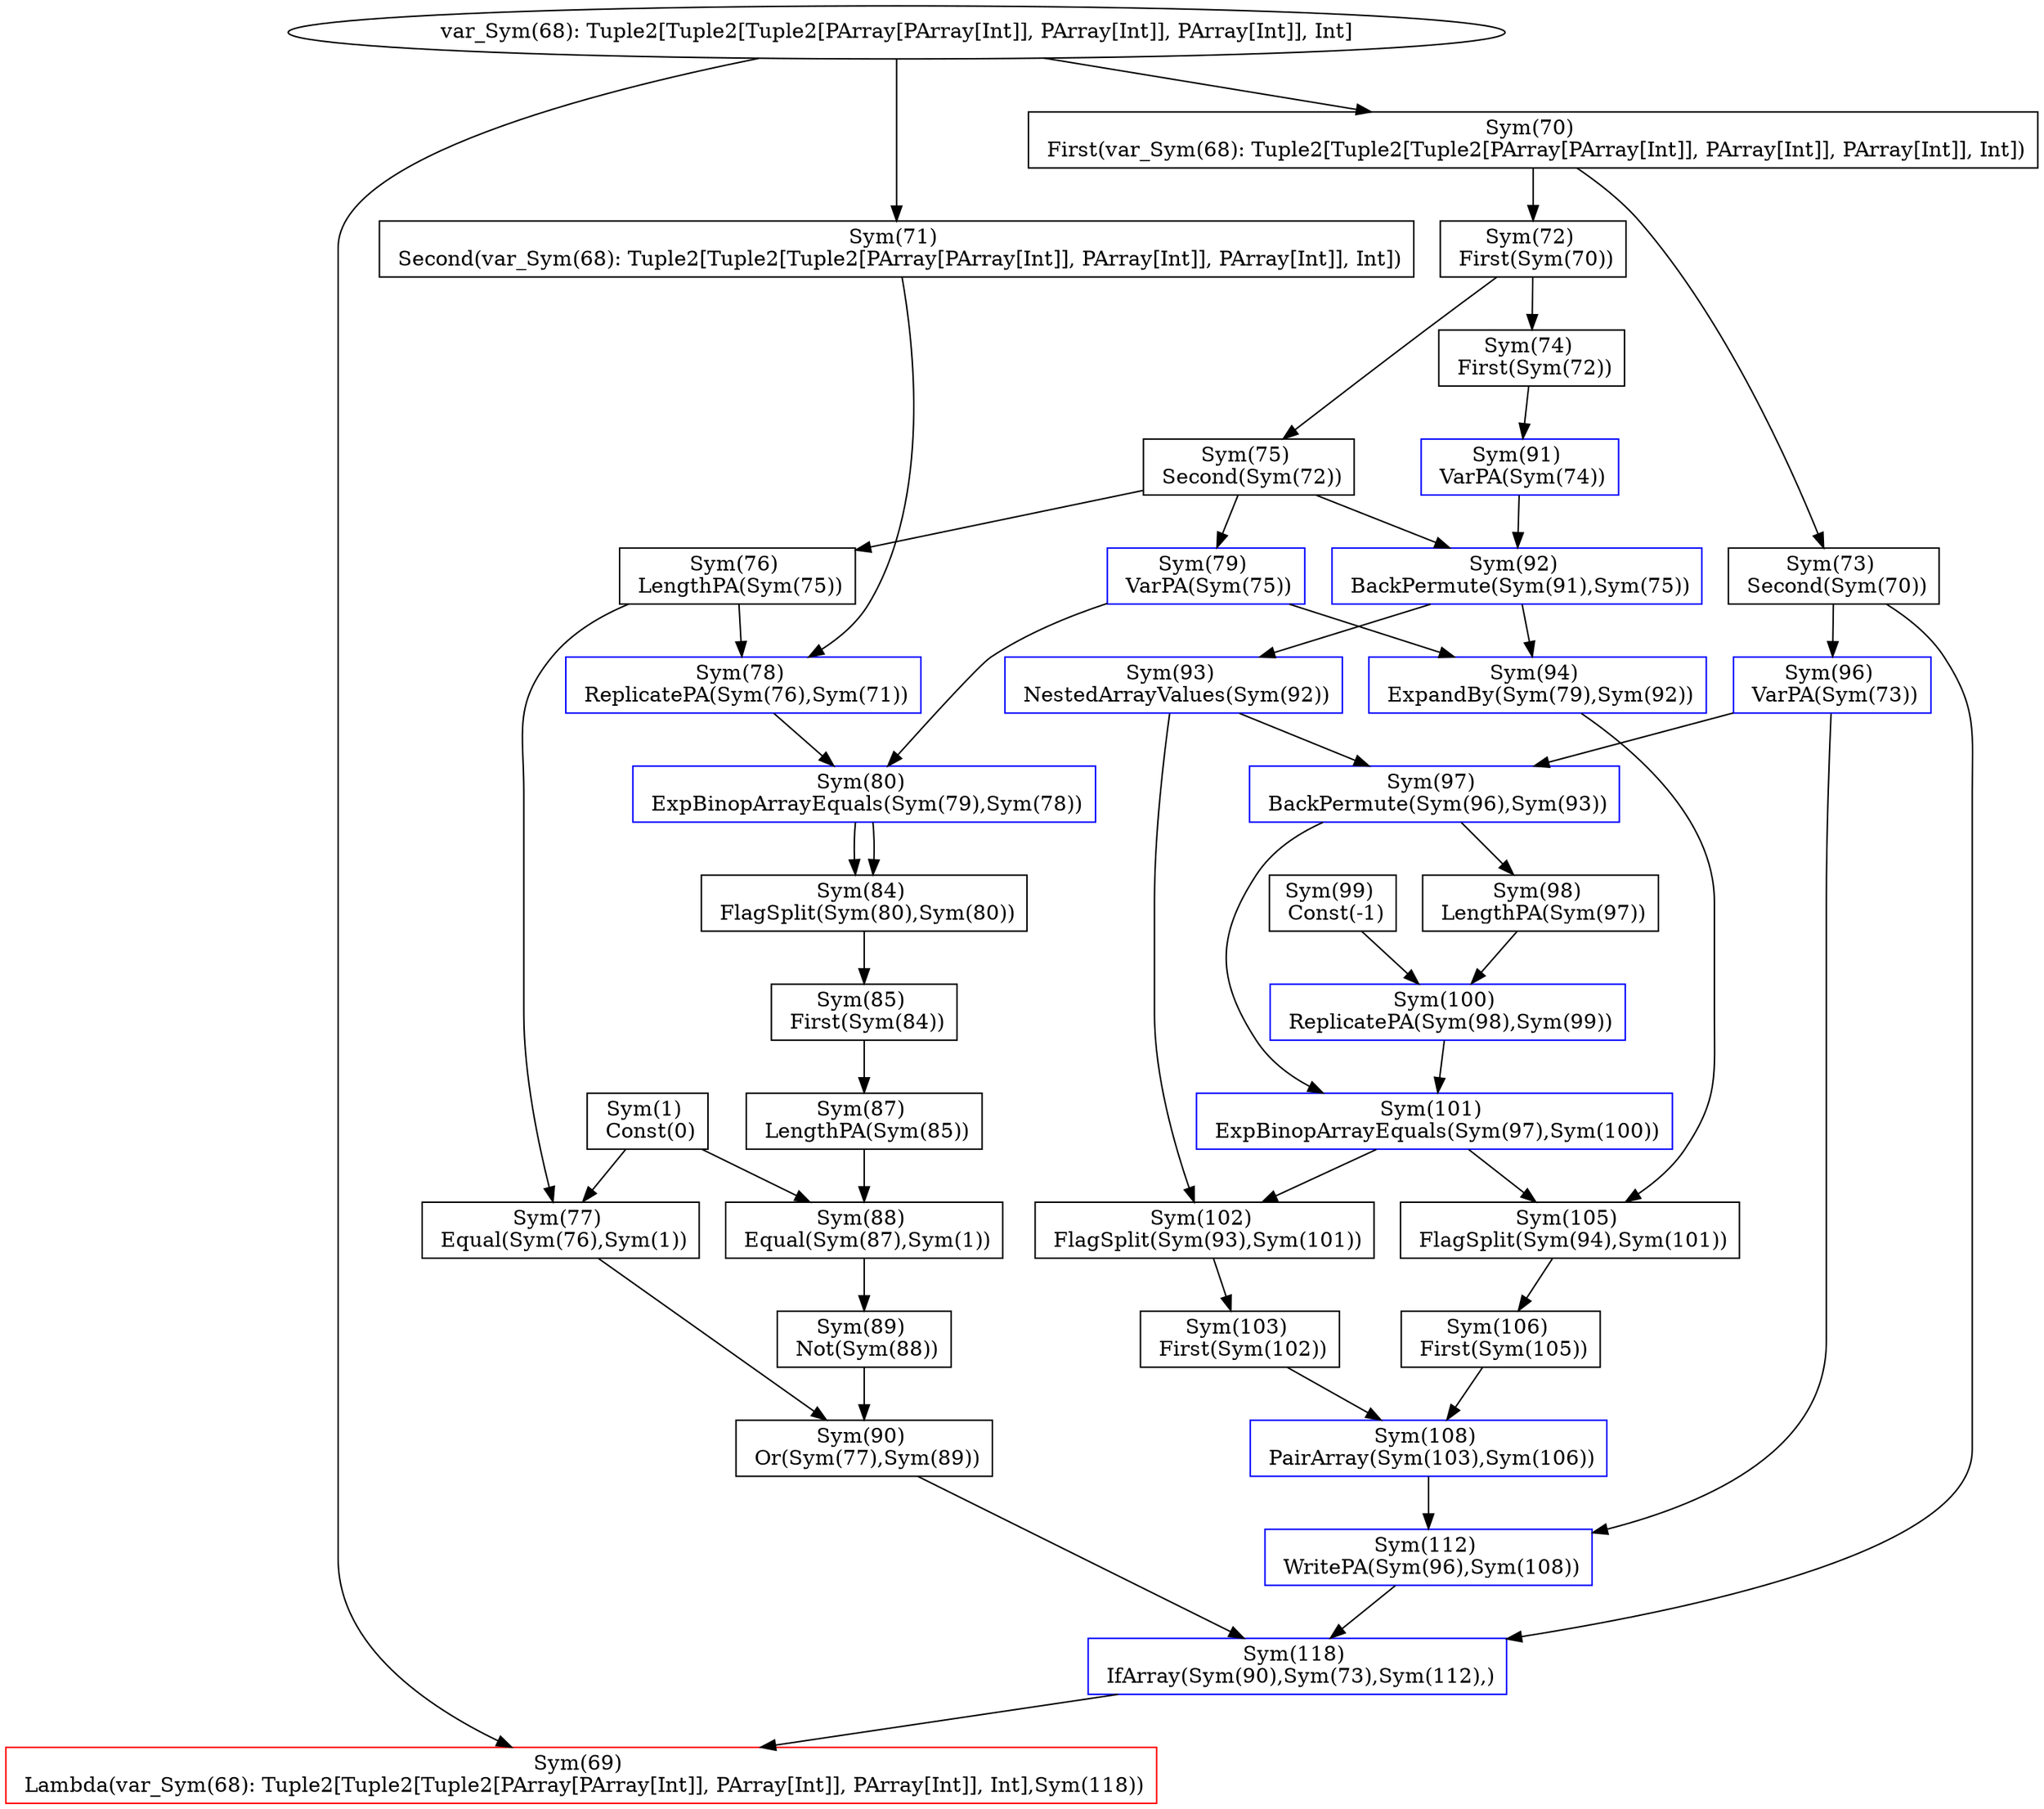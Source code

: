 digraph G {
"Sym(70)" [
label="Sym(70) \n First(var_Sym(68): Tuple2[Tuple2[Tuple2[PArray[PArray[Int]], PArray[Int]], PArray[Int]], Int])"
shape=box
]
"var_Sym(68): Tuple2[Tuple2[Tuple2[PArray[PArray[Int]], PArray[Int]], PArray[Int]], Int]" -> "Sym(70)"
"Sym(72)" [
label="Sym(72) \n First(Sym(70))"
shape=box
]
"Sym(70)" -> "Sym(72)"
"Sym(75)" [
label="Sym(75) \n Second(Sym(72))"
shape=box
]
"Sym(72)" -> "Sym(75)"
"Sym(76)" [
label="Sym(76) \n LengthPA(Sym(75))"
shape=box
]
"Sym(75)" -> "Sym(76)"
"Sym(1)" [
label="Sym(1) \n Const(0)"
shape=box
]
"Sym(77)" [
label="Sym(77) \n Equal(Sym(76),Sym(1))"
shape=box
]
"Sym(76)" -> "Sym(77)"
"Sym(1)" -> "Sym(77)"
"Sym(79)" [
label="Sym(79) \n VarPA(Sym(75))"
shape=box
color=blue
]
"Sym(75)" -> "Sym(79)"
"Sym(71)" [
label="Sym(71) \n Second(var_Sym(68): Tuple2[Tuple2[Tuple2[PArray[PArray[Int]], PArray[Int]], PArray[Int]], Int])"
shape=box
]
"var_Sym(68): Tuple2[Tuple2[Tuple2[PArray[PArray[Int]], PArray[Int]], PArray[Int]], Int]" -> "Sym(71)"
"Sym(78)" [
label="Sym(78) \n ReplicatePA(Sym(76),Sym(71))"
shape=box
color=blue
]
"Sym(76)" -> "Sym(78)"
"Sym(71)" -> "Sym(78)"
"Sym(80)" [
label="Sym(80) \n ExpBinopArrayEquals(Sym(79),Sym(78))"
shape=box
color=blue
]
"Sym(79)" -> "Sym(80)"
"Sym(78)" -> "Sym(80)"
"Sym(84)" [
label="Sym(84) \n FlagSplit(Sym(80),Sym(80))"
shape=box
]
"Sym(80)" -> "Sym(84)"
"Sym(80)" -> "Sym(84)"
"Sym(85)" [
label="Sym(85) \n First(Sym(84))"
shape=box
]
"Sym(84)" -> "Sym(85)"
"Sym(87)" [
label="Sym(87) \n LengthPA(Sym(85))"
shape=box
]
"Sym(85)" -> "Sym(87)"
"Sym(88)" [
label="Sym(88) \n Equal(Sym(87),Sym(1))"
shape=box
]
"Sym(87)" -> "Sym(88)"
"Sym(1)" -> "Sym(88)"
"Sym(89)" [
label="Sym(89) \n Not(Sym(88))"
shape=box
]
"Sym(88)" -> "Sym(89)"
"Sym(90)" [
label="Sym(90) \n Or(Sym(77),Sym(89))"
shape=box
]
"Sym(77)" -> "Sym(90)"
"Sym(89)" -> "Sym(90)"
"Sym(73)" [
label="Sym(73) \n Second(Sym(70))"
shape=box
]
"Sym(70)" -> "Sym(73)"
"Sym(96)" [
label="Sym(96) \n VarPA(Sym(73))"
shape=box
color=blue
]
"Sym(73)" -> "Sym(96)"
"Sym(74)" [
label="Sym(74) \n First(Sym(72))"
shape=box
]
"Sym(72)" -> "Sym(74)"
"Sym(91)" [
label="Sym(91) \n VarPA(Sym(74))"
shape=box
color=blue
]
"Sym(74)" -> "Sym(91)"
"Sym(92)" [
label="Sym(92) \n BackPermute(Sym(91),Sym(75))"
shape=box
color=blue
]
"Sym(91)" -> "Sym(92)"
"Sym(75)" -> "Sym(92)"
"Sym(93)" [
label="Sym(93) \n NestedArrayValues(Sym(92))"
shape=box
color=blue
]
"Sym(92)" -> "Sym(93)"
"Sym(97)" [
label="Sym(97) \n BackPermute(Sym(96),Sym(93))"
shape=box
color=blue
]
"Sym(96)" -> "Sym(97)"
"Sym(93)" -> "Sym(97)"
"Sym(98)" [
label="Sym(98) \n LengthPA(Sym(97))"
shape=box
]
"Sym(97)" -> "Sym(98)"
"Sym(99)" [
label="Sym(99) \n Const(-1)"
shape=box
]
"Sym(100)" [
label="Sym(100) \n ReplicatePA(Sym(98),Sym(99))"
shape=box
color=blue
]
"Sym(98)" -> "Sym(100)"
"Sym(99)" -> "Sym(100)"
"Sym(101)" [
label="Sym(101) \n ExpBinopArrayEquals(Sym(97),Sym(100))"
shape=box
color=blue
]
"Sym(97)" -> "Sym(101)"
"Sym(100)" -> "Sym(101)"
"Sym(102)" [
label="Sym(102) \n FlagSplit(Sym(93),Sym(101))"
shape=box
]
"Sym(93)" -> "Sym(102)"
"Sym(101)" -> "Sym(102)"
"Sym(103)" [
label="Sym(103) \n First(Sym(102))"
shape=box
]
"Sym(102)" -> "Sym(103)"
"Sym(94)" [
label="Sym(94) \n ExpandBy(Sym(79),Sym(92))"
shape=box
color=blue
]
"Sym(79)" -> "Sym(94)"
"Sym(92)" -> "Sym(94)"
"Sym(105)" [
label="Sym(105) \n FlagSplit(Sym(94),Sym(101))"
shape=box
]
"Sym(94)" -> "Sym(105)"
"Sym(101)" -> "Sym(105)"
"Sym(106)" [
label="Sym(106) \n First(Sym(105))"
shape=box
]
"Sym(105)" -> "Sym(106)"
"Sym(108)" [
label="Sym(108) \n PairArray(Sym(103),Sym(106))"
shape=box
color=blue
]
"Sym(103)" -> "Sym(108)"
"Sym(106)" -> "Sym(108)"
"Sym(112)" [
label="Sym(112) \n WritePA(Sym(96),Sym(108))"
shape=box
color=blue
]
"Sym(96)" -> "Sym(112)"
"Sym(108)" -> "Sym(112)"
"Sym(118)" [
label="Sym(118) \n IfArray(Sym(90),Sym(73),Sym(112),)"
shape=box
color=blue
]
"Sym(90)" -> "Sym(118)"
"Sym(73)" -> "Sym(118)"
"Sym(112)" -> "Sym(118)"
"Sym(69)" [
label="Sym(69) \n Lambda(var_Sym(68): Tuple2[Tuple2[Tuple2[PArray[PArray[Int]], PArray[Int]], PArray[Int]], Int],Sym(118))"
shape=box
color=red
]
"var_Sym(68): Tuple2[Tuple2[Tuple2[PArray[PArray[Int]], PArray[Int]], PArray[Int]], Int]" -> "Sym(69)"
"Sym(118)" -> "Sym(69)"
}
